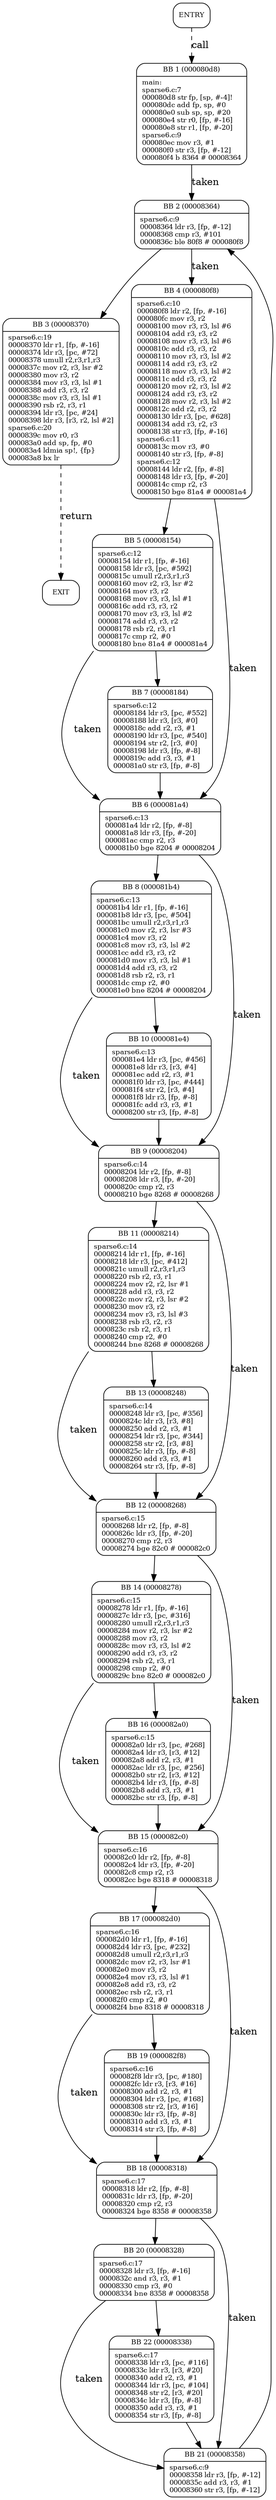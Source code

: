 digraph main{
node [shape=Mrecord, labeljust=l, fontsize=10];
	"0" [label="ENTRY"]
	"0" -> "1" [label="call", style=dashed, weight=2];
	"1" [label="{BB 1 (000080d8) | main:\lsparse6.c:7\l000080d8    str fp, [sp, #-4]!\l000080dc    add fp, sp, #0\l000080e0    sub sp, sp, #20\l000080e4    str r0, [fp, #-16]\l000080e8    str r1, [fp, #-20]\lsparse6.c:9\l000080ec    mov r3, #1\l000080f0    str r3, [fp, #-12]\l000080f4    b 8364    # 00008364\l }"]
	"1" -> "2" [label="taken", weight=3];
	"2" [label="{BB 2 (00008364) | sparse6.c:9\l00008364    ldr r3, [fp, #-12]\l00008368    cmp r3, #101\l0000836c    ble 80f8    # 000080f8\l }"]
	"2" -> "3" [weight=4];
	"2" -> "4" [label="taken", weight=3];
	"3" [label="{BB 3 (00008370) | sparse6.c:19\l00008370    ldr r1, [fp, #-16]\l00008374    ldr r3, [pc, #72]\l00008378    umull r2,r3,r1,r3\l0000837c    mov r2, r3, lsr #2\l00008380    mov r3, r2\l00008384    mov r3, r3, lsl #1\l00008388    add r3, r3, r2\l0000838c    mov r3, r3, lsl #1\l00008390    rsb r2, r3, r1\l00008394    ldr r3, [pc, #24]\l00008398    ldr r3, [r3, r2, lsl #2]\lsparse6.c:20\l0000839c    mov r0, r3\l000083a0    add sp, fp, #0\l000083a4    ldmia sp!, \{fp\}\l000083a8    bx lr\l }"]
	"3" -> "23" [label="return", style=dashed, weight=2];
	"4" [label="{BB 4 (000080f8) | sparse6.c:10\l000080f8    ldr r2, [fp, #-16]\l000080fc    mov r3, r2\l00008100    mov r3, r3, lsl #6\l00008104    add r3, r3, r2\l00008108    mov r3, r3, lsl #6\l0000810c    add r3, r3, r2\l00008110    mov r3, r3, lsl #2\l00008114    add r3, r3, r2\l00008118    mov r3, r3, lsl #2\l0000811c    add r3, r3, r2\l00008120    mov r2, r3, lsl #2\l00008124    add r3, r3, r2\l00008128    mov r2, r3, lsl #2\l0000812c    add r2, r3, r2\l00008130    ldr r3, [pc, #628]\l00008134    add r3, r2, r3\l00008138    str r3, [fp, #-16]\lsparse6.c:11\l0000813c    mov r3, #0\l00008140    str r3, [fp, #-8]\lsparse6.c:12\l00008144    ldr r2, [fp, #-8]\l00008148    ldr r3, [fp, #-20]\l0000814c    cmp r2, r3\l00008150    bge 81a4    # 000081a4\l }"]
	"4" -> "5" [weight=4];
	"4" -> "6" [label="taken", weight=3];
	"5" [label="{BB 5 (00008154) | sparse6.c:12\l00008154    ldr r1, [fp, #-16]\l00008158    ldr r3, [pc, #592]\l0000815c    umull r2,r3,r1,r3\l00008160    mov r2, r3, lsr #2\l00008164    mov r3, r2\l00008168    mov r3, r3, lsl #1\l0000816c    add r3, r3, r2\l00008170    mov r3, r3, lsl #2\l00008174    add r3, r3, r2\l00008178    rsb r2, r3, r1\l0000817c    cmp r2, #0\l00008180    bne 81a4    # 000081a4\l }"]
	"5" -> "7" [weight=4];
	"5" -> "6" [label="taken", weight=3];
	"6" [label="{BB 6 (000081a4) | sparse6.c:13\l000081a4    ldr r2, [fp, #-8]\l000081a8    ldr r3, [fp, #-20]\l000081ac    cmp r2, r3\l000081b0    bge 8204    # 00008204\l }"]
	"6" -> "8" [weight=4];
	"6" -> "9" [label="taken", weight=3];
	"7" [label="{BB 7 (00008184) | sparse6.c:12\l00008184    ldr r3, [pc, #552]\l00008188    ldr r3, [r3, #0]\l0000818c    add r2, r3, #1\l00008190    ldr r3, [pc, #540]\l00008194    str r2, [r3, #0]\l00008198    ldr r3, [fp, #-8]\l0000819c    add r3, r3, #1\l000081a0    str r3, [fp, #-8]\l }"]
	"7" -> "6" [weight=4];
	"8" [label="{BB 8 (000081b4) | sparse6.c:13\l000081b4    ldr r1, [fp, #-16]\l000081b8    ldr r3, [pc, #504]\l000081bc    umull r2,r3,r1,r3\l000081c0    mov r2, r3, lsr #3\l000081c4    mov r3, r2\l000081c8    mov r3, r3, lsl #2\l000081cc    add r3, r3, r2\l000081d0    mov r3, r3, lsl #1\l000081d4    add r3, r3, r2\l000081d8    rsb r2, r3, r1\l000081dc    cmp r2, #0\l000081e0    bne 8204    # 00008204\l }"]
	"8" -> "10" [weight=4];
	"8" -> "9" [label="taken", weight=3];
	"9" [label="{BB 9 (00008204) | sparse6.c:14\l00008204    ldr r2, [fp, #-8]\l00008208    ldr r3, [fp, #-20]\l0000820c    cmp r2, r3\l00008210    bge 8268    # 00008268\l }"]
	"9" -> "11" [weight=4];
	"9" -> "12" [label="taken", weight=3];
	"10" [label="{BB 10 (000081e4) | sparse6.c:13\l000081e4    ldr r3, [pc, #456]\l000081e8    ldr r3, [r3, #4]\l000081ec    add r2, r3, #1\l000081f0    ldr r3, [pc, #444]\l000081f4    str r2, [r3, #4]\l000081f8    ldr r3, [fp, #-8]\l000081fc    add r3, r3, #1\l00008200    str r3, [fp, #-8]\l }"]
	"10" -> "9" [weight=4];
	"11" [label="{BB 11 (00008214) | sparse6.c:14\l00008214    ldr r1, [fp, #-16]\l00008218    ldr r3, [pc, #412]\l0000821c    umull r2,r3,r1,r3\l00008220    rsb r2, r3, r1\l00008224    mov r2, r2, lsr #1\l00008228    add r3, r3, r2\l0000822c    mov r2, r3, lsr #2\l00008230    mov r3, r2\l00008234    mov r3, r3, lsl #3\l00008238    rsb r3, r2, r3\l0000823c    rsb r2, r3, r1\l00008240    cmp r2, #0\l00008244    bne 8268    # 00008268\l }"]
	"11" -> "13" [weight=4];
	"11" -> "12" [label="taken", weight=3];
	"12" [label="{BB 12 (00008268) | sparse6.c:15\l00008268    ldr r2, [fp, #-8]\l0000826c    ldr r3, [fp, #-20]\l00008270    cmp r2, r3\l00008274    bge 82c0    # 000082c0\l }"]
	"12" -> "14" [weight=4];
	"12" -> "15" [label="taken", weight=3];
	"13" [label="{BB 13 (00008248) | sparse6.c:14\l00008248    ldr r3, [pc, #356]\l0000824c    ldr r3, [r3, #8]\l00008250    add r2, r3, #1\l00008254    ldr r3, [pc, #344]\l00008258    str r2, [r3, #8]\l0000825c    ldr r3, [fp, #-8]\l00008260    add r3, r3, #1\l00008264    str r3, [fp, #-8]\l }"]
	"13" -> "12" [weight=4];
	"14" [label="{BB 14 (00008278) | sparse6.c:15\l00008278    ldr r1, [fp, #-16]\l0000827c    ldr r3, [pc, #316]\l00008280    umull r2,r3,r1,r3\l00008284    mov r2, r3, lsr #2\l00008288    mov r3, r2\l0000828c    mov r3, r3, lsl #2\l00008290    add r3, r3, r2\l00008294    rsb r2, r3, r1\l00008298    cmp r2, #0\l0000829c    bne 82c0    # 000082c0\l }"]
	"14" -> "16" [weight=4];
	"14" -> "15" [label="taken", weight=3];
	"15" [label="{BB 15 (000082c0) | sparse6.c:16\l000082c0    ldr r2, [fp, #-8]\l000082c4    ldr r3, [fp, #-20]\l000082c8    cmp r2, r3\l000082cc    bge 8318    # 00008318\l }"]
	"15" -> "17" [weight=4];
	"15" -> "18" [label="taken", weight=3];
	"16" [label="{BB 16 (000082a0) | sparse6.c:15\l000082a0    ldr r3, [pc, #268]\l000082a4    ldr r3, [r3, #12]\l000082a8    add r2, r3, #1\l000082ac    ldr r3, [pc, #256]\l000082b0    str r2, [r3, #12]\l000082b4    ldr r3, [fp, #-8]\l000082b8    add r3, r3, #1\l000082bc    str r3, [fp, #-8]\l }"]
	"16" -> "15" [weight=4];
	"17" [label="{BB 17 (000082d0) | sparse6.c:16\l000082d0    ldr r1, [fp, #-16]\l000082d4    ldr r3, [pc, #232]\l000082d8    umull r2,r3,r1,r3\l000082dc    mov r2, r3, lsr #1\l000082e0    mov r3, r2\l000082e4    mov r3, r3, lsl #1\l000082e8    add r3, r3, r2\l000082ec    rsb r2, r3, r1\l000082f0    cmp r2, #0\l000082f4    bne 8318    # 00008318\l }"]
	"17" -> "19" [weight=4];
	"17" -> "18" [label="taken", weight=3];
	"18" [label="{BB 18 (00008318) | sparse6.c:17\l00008318    ldr r2, [fp, #-8]\l0000831c    ldr r3, [fp, #-20]\l00008320    cmp r2, r3\l00008324    bge 8358    # 00008358\l }"]
	"18" -> "20" [weight=4];
	"18" -> "21" [label="taken", weight=3];
	"19" [label="{BB 19 (000082f8) | sparse6.c:16\l000082f8    ldr r3, [pc, #180]\l000082fc    ldr r3, [r3, #16]\l00008300    add r2, r3, #1\l00008304    ldr r3, [pc, #168]\l00008308    str r2, [r3, #16]\l0000830c    ldr r3, [fp, #-8]\l00008310    add r3, r3, #1\l00008314    str r3, [fp, #-8]\l }"]
	"19" -> "18" [weight=4];
	"20" [label="{BB 20 (00008328) | sparse6.c:17\l00008328    ldr r3, [fp, #-16]\l0000832c    and r3, r3, #1\l00008330    cmp r3, #0\l00008334    bne 8358    # 00008358\l }"]
	"20" -> "22" [weight=4];
	"20" -> "21" [label="taken", weight=3];
	"21" [label="{BB 21 (00008358) | sparse6.c:9\l00008358    ldr r3, [fp, #-12]\l0000835c    add r3, r3, #1\l00008360    str r3, [fp, #-12]\l }"]
	"21" -> "2" [weight=4];
	"22" [label="{BB 22 (00008338) | sparse6.c:17\l00008338    ldr r3, [pc, #116]\l0000833c    ldr r3, [r3, #20]\l00008340    add r2, r3, #1\l00008344    ldr r3, [pc, #104]\l00008348    str r2, [r3, #20]\l0000834c    ldr r3, [fp, #-8]\l00008350    add r3, r3, #1\l00008354    str r3, [fp, #-8]\l }"]
	"22" -> "21" [weight=4];
	"23" [label="EXIT"]
}
